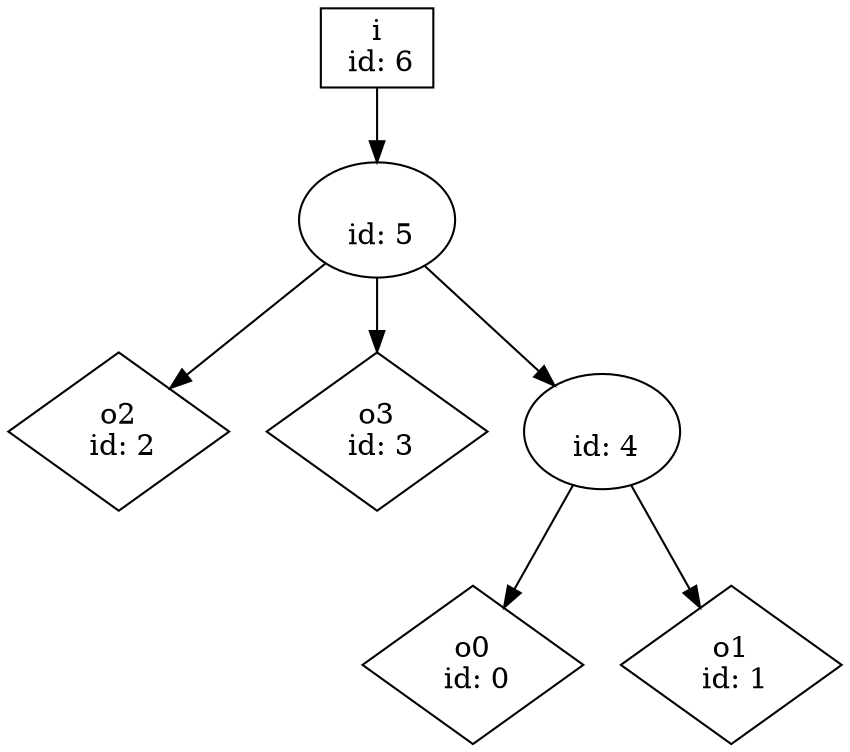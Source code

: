 digraph G {
n0 [label="o0\n id: 0",shape="diamond"];
n1 [label="o1\n id: 1",shape="diamond"];
n2 [label="o2\n id: 2",shape="diamond"];
n3 [label="o3\n id: 3",shape="diamond"];
n4 [label="\n id: 4"];
n5 [label="\n id: 5"];
n6 [label="i\n id: 6",shape="box"];
n4 -> n0
n4 -> n1
n5 -> n4
n5 -> n2
n5 -> n3
n6 -> n5
}